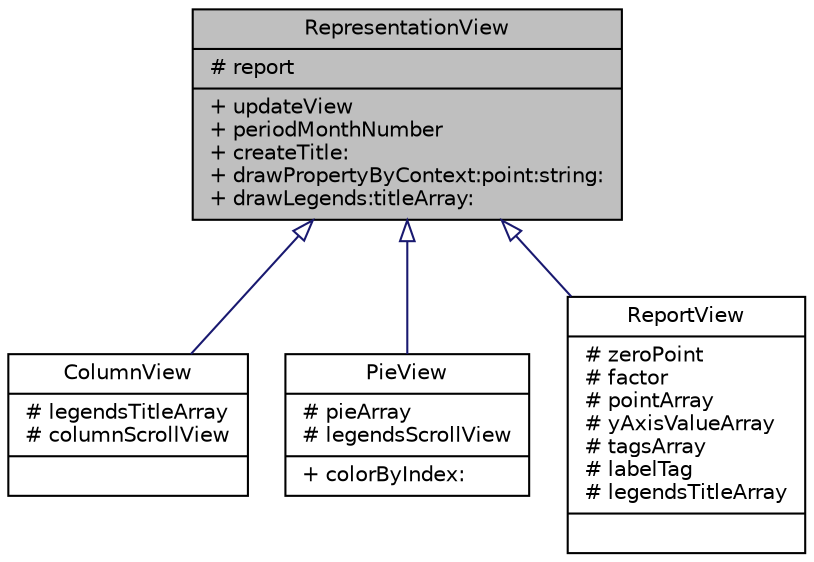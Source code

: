 digraph G
{
  edge [fontname="Helvetica",fontsize="10",labelfontname="Helvetica",labelfontsize="10"];
  node [fontname="Helvetica",fontsize="10",shape=record];
  Node1 [label="{RepresentationView\n|# report\l|+ updateView\l+ periodMonthNumber\l+ createTitle:\l+ drawPropertyByContext:point:string:\l+ drawLegends:titleArray:\l}",height=0.2,width=0.4,color="black", fillcolor="grey75", style="filled" fontcolor="black"];
  Node1 -> Node2 [dir=back,color="midnightblue",fontsize="10",style="solid",arrowtail="empty",fontname="Helvetica"];
  Node2 [label="{ColumnView\n|# legendsTitleArray\l# columnScrollView\l|}",height=0.2,width=0.4,color="black", fillcolor="white", style="filled",URL="$interface_column_view.html",tooltip="Represents report by columns view."];
  Node1 -> Node3 [dir=back,color="midnightblue",fontsize="10",style="solid",arrowtail="empty",fontname="Helvetica"];
  Node3 [label="{PieView\n|# pieArray\l# legendsScrollView\l|+ colorByIndex:\l}",height=0.2,width=0.4,color="black", fillcolor="white", style="filled",URL="$interface_pie_view.html",tooltip="Represents report by pie view."];
  Node1 -> Node4 [dir=back,color="midnightblue",fontsize="10",style="solid",arrowtail="empty",fontname="Helvetica"];
  Node4 [label="{ReportView\n|# zeroPoint\l# factor\l# pointArray\l# yAxisValueArray\l# tagsArray\l# labelTag\l# legendsTitleArray\l|}",height=0.2,width=0.4,color="black", fillcolor="white", style="filled",URL="$interface_report_view.html",tooltip="class for view reports"];
}
